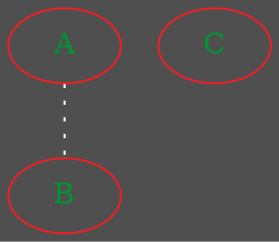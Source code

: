 strict graph {
  bgcolor="#4f4f4f"

  id0 [label="A", color="#ea2027", fontcolor="#009432"]
  id1 [label="B", color="#ea2027", fontcolor="#009432"]
  id2 [label="C", color="#ea2027", fontcolor="#009432"]

  id0 -- id1 [color="#ffffff", fontcolor="#ffffff", style=dotted]
}
